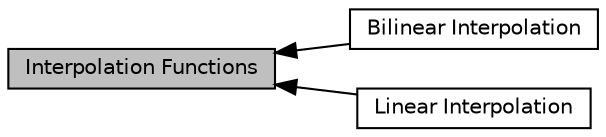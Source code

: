 digraph "Interpolation Functions"
{
  edge [fontname="Helvetica",fontsize="10",labelfontname="Helvetica",labelfontsize="10"];
  node [fontname="Helvetica",fontsize="10",shape=record];
  rankdir=LR;
  Node0 [label="Interpolation Functions",height=0.2,width=0.4,color="black", fillcolor="grey75", style="filled", fontcolor="black"];
  Node2 [label="Bilinear Interpolation",height=0.2,width=0.4,color="black", fillcolor="white", style="filled",URL="$group___bilinear_interpolate.html",tooltip="Bilinear interpolation is an extension of linear interpolation applied to a two dimensional grid..."];
  Node1 [label="Linear Interpolation",height=0.2,width=0.4,color="black", fillcolor="white", style="filled",URL="$group___linear_interpolate.html",tooltip="Linear interpolation is a method of curve fitting using linear polynomials. "];
  Node0->Node1 [shape=plaintext, dir="back", style="solid"];
  Node0->Node2 [shape=plaintext, dir="back", style="solid"];
}

